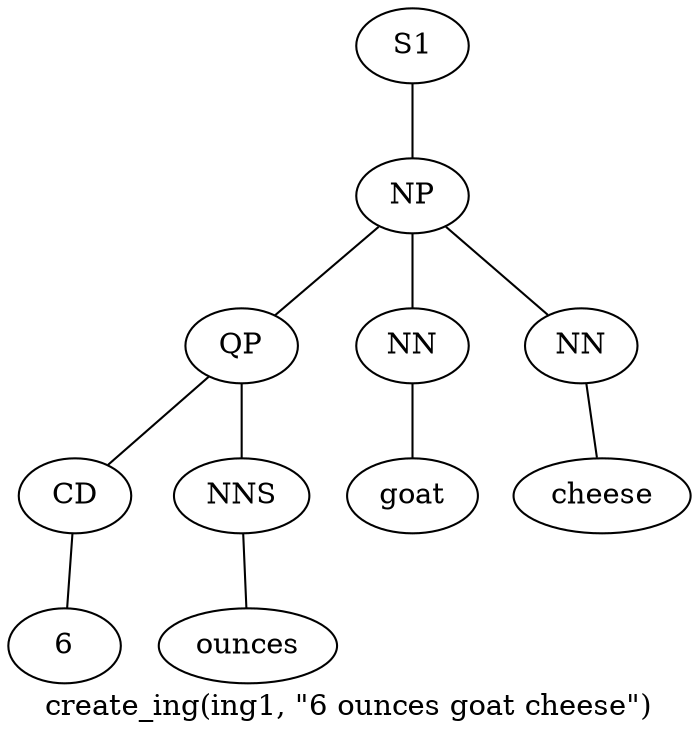 graph SyntaxGraph {
	label = "create_ing(ing1, \"6 ounces goat cheese\")";
	Node0 [label="S1"];
	Node1 [label="NP"];
	Node2 [label="QP"];
	Node3 [label="CD"];
	Node4 [label="6"];
	Node5 [label="NNS"];
	Node6 [label="ounces"];
	Node7 [label="NN"];
	Node8 [label="goat"];
	Node9 [label="NN"];
	Node10 [label="cheese"];

	Node0 -- Node1;
	Node1 -- Node2;
	Node1 -- Node7;
	Node1 -- Node9;
	Node2 -- Node3;
	Node2 -- Node5;
	Node3 -- Node4;
	Node5 -- Node6;
	Node7 -- Node8;
	Node9 -- Node10;
}
